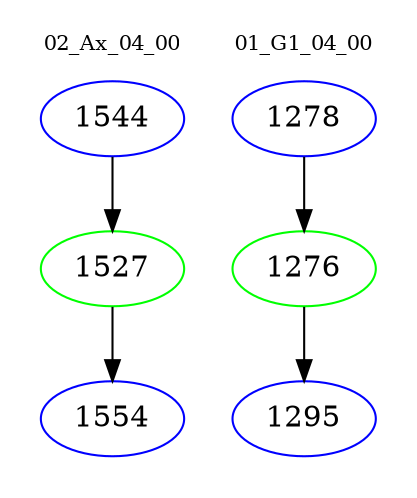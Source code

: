 digraph{
subgraph cluster_0 {
color = white
label = "02_Ax_04_00";
fontsize=10;
T0_1544 [label="1544", color="blue"]
T0_1544 -> T0_1527 [color="black"]
T0_1527 [label="1527", color="green"]
T0_1527 -> T0_1554 [color="black"]
T0_1554 [label="1554", color="blue"]
}
subgraph cluster_1 {
color = white
label = "01_G1_04_00";
fontsize=10;
T1_1278 [label="1278", color="blue"]
T1_1278 -> T1_1276 [color="black"]
T1_1276 [label="1276", color="green"]
T1_1276 -> T1_1295 [color="black"]
T1_1295 [label="1295", color="blue"]
}
}
